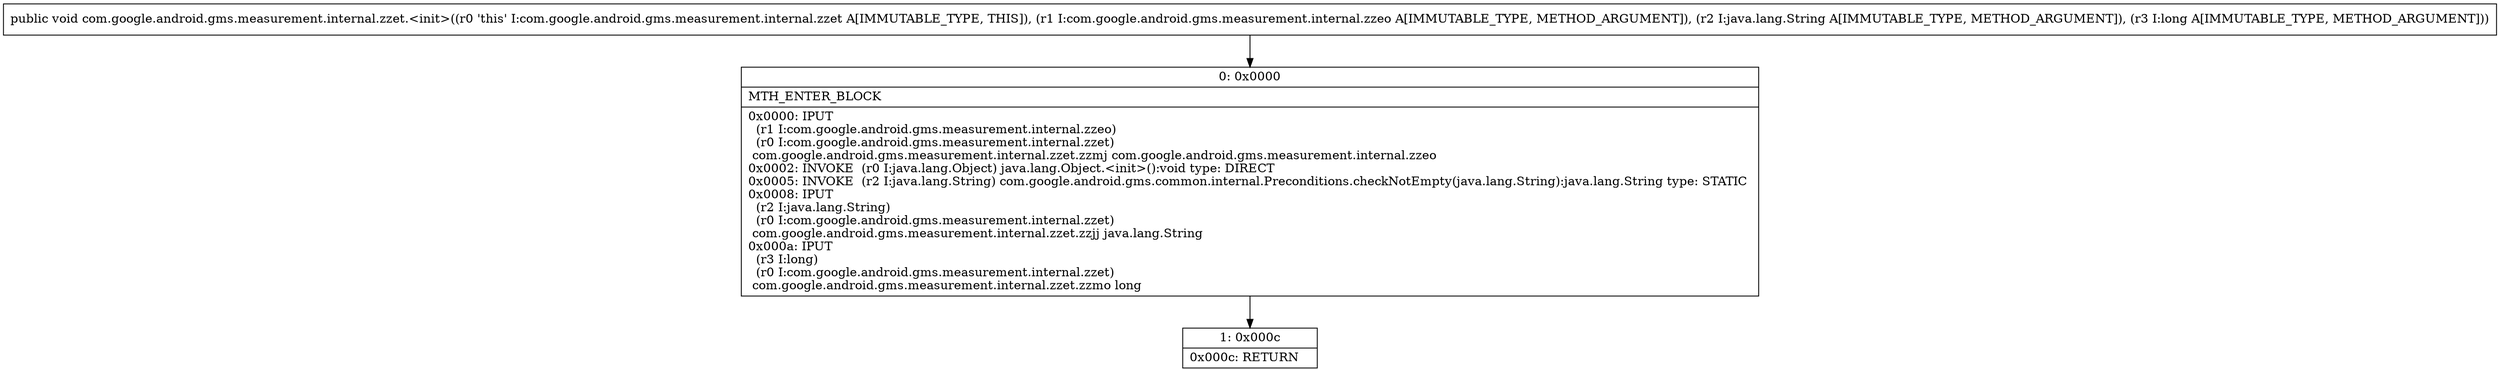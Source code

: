 digraph "CFG forcom.google.android.gms.measurement.internal.zzet.\<init\>(Lcom\/google\/android\/gms\/measurement\/internal\/zzeo;Ljava\/lang\/String;J)V" {
Node_0 [shape=record,label="{0\:\ 0x0000|MTH_ENTER_BLOCK\l|0x0000: IPUT  \l  (r1 I:com.google.android.gms.measurement.internal.zzeo)\l  (r0 I:com.google.android.gms.measurement.internal.zzet)\l com.google.android.gms.measurement.internal.zzet.zzmj com.google.android.gms.measurement.internal.zzeo \l0x0002: INVOKE  (r0 I:java.lang.Object) java.lang.Object.\<init\>():void type: DIRECT \l0x0005: INVOKE  (r2 I:java.lang.String) com.google.android.gms.common.internal.Preconditions.checkNotEmpty(java.lang.String):java.lang.String type: STATIC \l0x0008: IPUT  \l  (r2 I:java.lang.String)\l  (r0 I:com.google.android.gms.measurement.internal.zzet)\l com.google.android.gms.measurement.internal.zzet.zzjj java.lang.String \l0x000a: IPUT  \l  (r3 I:long)\l  (r0 I:com.google.android.gms.measurement.internal.zzet)\l com.google.android.gms.measurement.internal.zzet.zzmo long \l}"];
Node_1 [shape=record,label="{1\:\ 0x000c|0x000c: RETURN   \l}"];
MethodNode[shape=record,label="{public void com.google.android.gms.measurement.internal.zzet.\<init\>((r0 'this' I:com.google.android.gms.measurement.internal.zzet A[IMMUTABLE_TYPE, THIS]), (r1 I:com.google.android.gms.measurement.internal.zzeo A[IMMUTABLE_TYPE, METHOD_ARGUMENT]), (r2 I:java.lang.String A[IMMUTABLE_TYPE, METHOD_ARGUMENT]), (r3 I:long A[IMMUTABLE_TYPE, METHOD_ARGUMENT])) }"];
MethodNode -> Node_0;
Node_0 -> Node_1;
}

